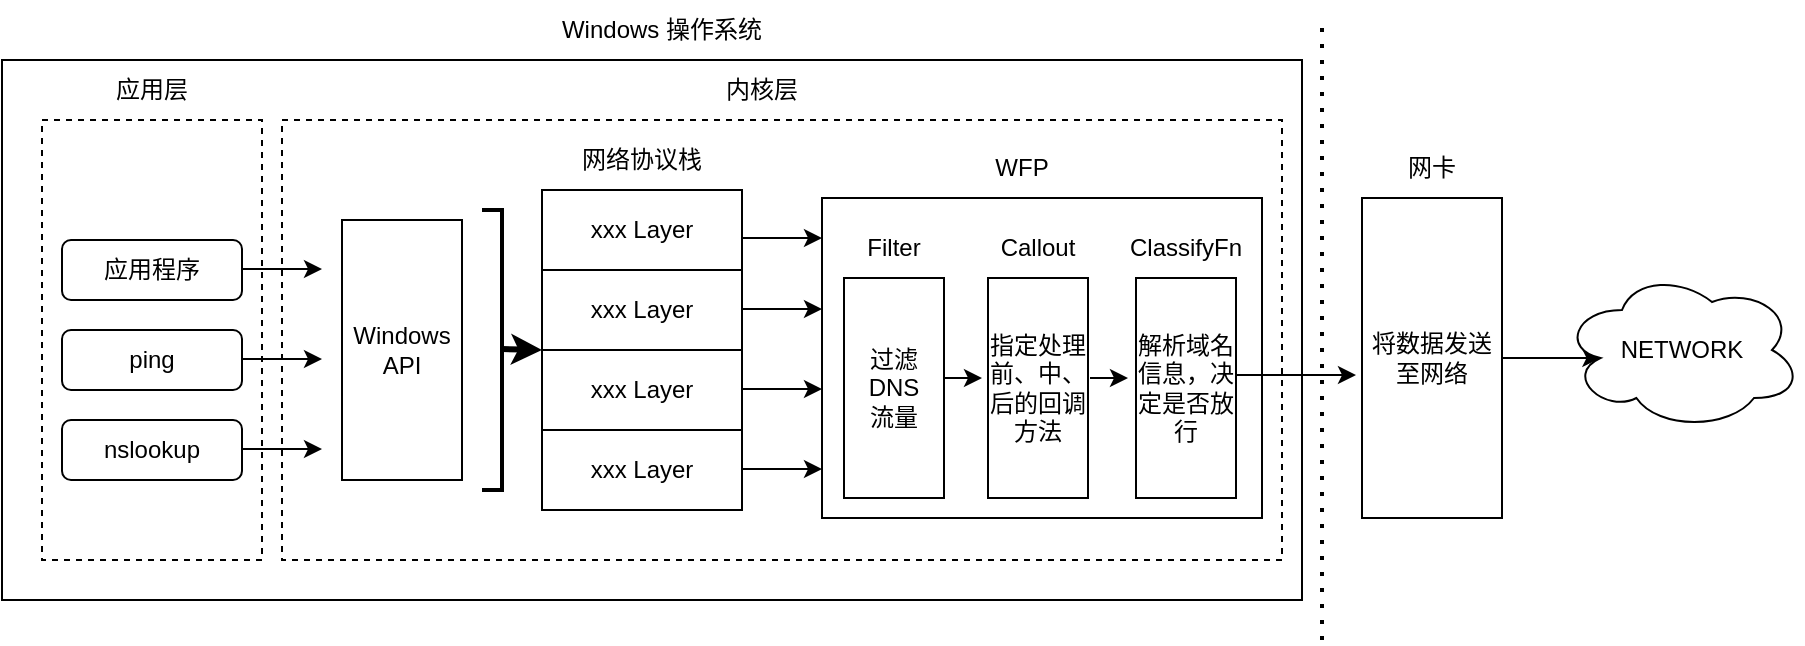 <mxfile version="22.0.4" type="github" pages="7">
  <diagram name="第 1 页" id="Q9tEdCGek8aqWpYcxflV">
    <mxGraphModel dx="780" dy="496" grid="0" gridSize="10" guides="1" tooltips="1" connect="1" arrows="1" fold="1" page="1" pageScale="1" pageWidth="1200" pageHeight="1920" math="0" shadow="0">
      <root>
        <mxCell id="0" />
        <mxCell id="1" parent="0" />
        <mxCell id="GPUp4i8ASlrH4IsffR4a-51" value="" style="rounded=0;whiteSpace=wrap;html=1;" parent="1" vertex="1">
          <mxGeometry x="50" y="510" width="650" height="270" as="geometry" />
        </mxCell>
        <mxCell id="GPUp4i8ASlrH4IsffR4a-48" value="" style="rounded=0;whiteSpace=wrap;html=1;dashed=1;" parent="1" vertex="1">
          <mxGeometry x="70" y="540" width="110" height="220" as="geometry" />
        </mxCell>
        <mxCell id="GPUp4i8ASlrH4IsffR4a-46" value="" style="rounded=0;whiteSpace=wrap;html=1;dashed=1;" parent="1" vertex="1">
          <mxGeometry x="190" y="540" width="500" height="220" as="geometry" />
        </mxCell>
        <mxCell id="GPUp4i8ASlrH4IsffR4a-2" value="xxx Layer" style="rounded=0;whiteSpace=wrap;html=1;" parent="1" vertex="1">
          <mxGeometry x="320" y="575" width="100" height="40" as="geometry" />
        </mxCell>
        <mxCell id="GPUp4i8ASlrH4IsffR4a-45" style="edgeStyle=orthogonalEdgeStyle;rounded=0;orthogonalLoop=1;jettySize=auto;html=1;exitX=1;exitY=0.5;exitDx=0;exitDy=0;entryX=0.16;entryY=0.55;entryDx=0;entryDy=0;entryPerimeter=0;" parent="1" source="GPUp4i8ASlrH4IsffR4a-3" target="GPUp4i8ASlrH4IsffR4a-27" edge="1">
          <mxGeometry relative="1" as="geometry" />
        </mxCell>
        <mxCell id="GPUp4i8ASlrH4IsffR4a-3" value="将数据发送至网络" style="rounded=0;whiteSpace=wrap;html=1;" parent="1" vertex="1">
          <mxGeometry x="730" y="579" width="70" height="160" as="geometry" />
        </mxCell>
        <mxCell id="GPUp4i8ASlrH4IsffR4a-4" value="网卡" style="text;html=1;strokeColor=none;fillColor=none;align=center;verticalAlign=middle;whiteSpace=wrap;rounded=0;" parent="1" vertex="1">
          <mxGeometry x="735" y="549" width="60" height="30" as="geometry" />
        </mxCell>
        <mxCell id="GPUp4i8ASlrH4IsffR4a-5" value="网络协议栈" style="text;html=1;strokeColor=none;fillColor=none;align=center;verticalAlign=middle;whiteSpace=wrap;rounded=0;" parent="1" vertex="1">
          <mxGeometry x="335" y="545" width="70" height="30" as="geometry" />
        </mxCell>
        <mxCell id="GPUp4i8ASlrH4IsffR4a-6" value="应用程序" style="rounded=1;whiteSpace=wrap;html=1;" parent="1" vertex="1">
          <mxGeometry x="80" y="600" width="90" height="30" as="geometry" />
        </mxCell>
        <mxCell id="GPUp4i8ASlrH4IsffR4a-7" value="ping" style="rounded=1;whiteSpace=wrap;html=1;" parent="1" vertex="1">
          <mxGeometry x="80" y="645" width="90" height="30" as="geometry" />
        </mxCell>
        <mxCell id="GPUp4i8ASlrH4IsffR4a-8" value="nslookup" style="rounded=1;whiteSpace=wrap;html=1;" parent="1" vertex="1">
          <mxGeometry x="80" y="690" width="90" height="30" as="geometry" />
        </mxCell>
        <mxCell id="GPUp4i8ASlrH4IsffR4a-9" value="" style="rounded=0;whiteSpace=wrap;html=1;" parent="1" vertex="1">
          <mxGeometry x="460" y="579" width="220" height="160" as="geometry" />
        </mxCell>
        <mxCell id="GPUp4i8ASlrH4IsffR4a-10" value="WFP" style="text;html=1;strokeColor=none;fillColor=none;align=center;verticalAlign=middle;whiteSpace=wrap;rounded=0;" parent="1" vertex="1">
          <mxGeometry x="530" y="549" width="60" height="30" as="geometry" />
        </mxCell>
        <mxCell id="GPUp4i8ASlrH4IsffR4a-13" value="过滤DNS&lt;br&gt;流量" style="rounded=0;whiteSpace=wrap;html=1;" parent="1" vertex="1">
          <mxGeometry x="471" y="619" width="50" height="110" as="geometry" />
        </mxCell>
        <mxCell id="GPUp4i8ASlrH4IsffR4a-16" value="Filter" style="text;html=1;strokeColor=none;fillColor=none;align=center;verticalAlign=middle;whiteSpace=wrap;rounded=0;" parent="1" vertex="1">
          <mxGeometry x="466" y="589" width="60" height="30" as="geometry" />
        </mxCell>
        <mxCell id="GPUp4i8ASlrH4IsffR4a-17" value="指定处理前、中、后的回调方法" style="rounded=0;whiteSpace=wrap;html=1;" parent="1" vertex="1">
          <mxGeometry x="543" y="619" width="50" height="110" as="geometry" />
        </mxCell>
        <mxCell id="GPUp4i8ASlrH4IsffR4a-18" value="Callout" style="text;html=1;strokeColor=none;fillColor=none;align=center;verticalAlign=middle;whiteSpace=wrap;rounded=0;" parent="1" vertex="1">
          <mxGeometry x="538" y="589" width="60" height="30" as="geometry" />
        </mxCell>
        <mxCell id="GPUp4i8ASlrH4IsffR4a-19" value="" style="endArrow=none;dashed=1;html=1;dashPattern=1 3;strokeWidth=2;rounded=0;" parent="1" edge="1">
          <mxGeometry width="50" height="50" relative="1" as="geometry">
            <mxPoint x="710" y="800" as="sourcePoint" />
            <mxPoint x="710" y="490" as="targetPoint" />
          </mxGeometry>
        </mxCell>
        <mxCell id="GPUp4i8ASlrH4IsffR4a-20" value="解析域名信息，决定是否放行" style="rounded=0;whiteSpace=wrap;html=1;" parent="1" vertex="1">
          <mxGeometry x="617" y="619" width="50" height="110" as="geometry" />
        </mxCell>
        <mxCell id="GPUp4i8ASlrH4IsffR4a-21" value="ClassifyFn" style="text;html=1;strokeColor=none;fillColor=none;align=center;verticalAlign=middle;whiteSpace=wrap;rounded=0;" parent="1" vertex="1">
          <mxGeometry x="612" y="589" width="60" height="30" as="geometry" />
        </mxCell>
        <mxCell id="GPUp4i8ASlrH4IsffR4a-23" value="xxx Layer" style="rounded=0;whiteSpace=wrap;html=1;" parent="1" vertex="1">
          <mxGeometry x="320" y="615" width="100" height="40" as="geometry" />
        </mxCell>
        <mxCell id="GPUp4i8ASlrH4IsffR4a-24" value="xxx Layer" style="rounded=0;whiteSpace=wrap;html=1;" parent="1" vertex="1">
          <mxGeometry x="320" y="655" width="100" height="40" as="geometry" />
        </mxCell>
        <mxCell id="GPUp4i8ASlrH4IsffR4a-25" value="xxx Layer" style="rounded=0;whiteSpace=wrap;html=1;" parent="1" vertex="1">
          <mxGeometry x="320" y="695" width="100" height="40" as="geometry" />
        </mxCell>
        <mxCell id="GPUp4i8ASlrH4IsffR4a-26" value="Windows API" style="rounded=0;whiteSpace=wrap;html=1;" parent="1" vertex="1">
          <mxGeometry x="220" y="590" width="60" height="130" as="geometry" />
        </mxCell>
        <mxCell id="GPUp4i8ASlrH4IsffR4a-27" value="NETWORK" style="ellipse;shape=cloud;whiteSpace=wrap;html=1;" parent="1" vertex="1">
          <mxGeometry x="830" y="615" width="120" height="80" as="geometry" />
        </mxCell>
        <mxCell id="GPUp4i8ASlrH4IsffR4a-33" value="" style="endArrow=classic;html=1;rounded=0;" parent="1" edge="1">
          <mxGeometry width="50" height="50" relative="1" as="geometry">
            <mxPoint x="170" y="614.5" as="sourcePoint" />
            <mxPoint x="210" y="614.5" as="targetPoint" />
          </mxGeometry>
        </mxCell>
        <mxCell id="GPUp4i8ASlrH4IsffR4a-34" value="" style="endArrow=classic;html=1;rounded=0;" parent="1" edge="1">
          <mxGeometry width="50" height="50" relative="1" as="geometry">
            <mxPoint x="170" y="659.5" as="sourcePoint" />
            <mxPoint x="210" y="659.5" as="targetPoint" />
          </mxGeometry>
        </mxCell>
        <mxCell id="GPUp4i8ASlrH4IsffR4a-35" value="" style="endArrow=classic;html=1;rounded=0;" parent="1" edge="1">
          <mxGeometry width="50" height="50" relative="1" as="geometry">
            <mxPoint x="170" y="704.5" as="sourcePoint" />
            <mxPoint x="210" y="704.5" as="targetPoint" />
          </mxGeometry>
        </mxCell>
        <mxCell id="GPUp4i8ASlrH4IsffR4a-36" value="" style="strokeWidth=2;html=1;shape=mxgraph.flowchart.annotation_2;align=left;labelPosition=right;pointerEvents=1;flipH=1;" parent="1" vertex="1">
          <mxGeometry x="290" y="585" width="20" height="140" as="geometry" />
        </mxCell>
        <mxCell id="GPUp4i8ASlrH4IsffR4a-37" value="" style="endArrow=classic;html=1;rounded=0;strokeWidth=3;" parent="1" edge="1">
          <mxGeometry width="50" height="50" relative="1" as="geometry">
            <mxPoint x="300" y="654.5" as="sourcePoint" />
            <mxPoint x="320" y="655" as="targetPoint" />
          </mxGeometry>
        </mxCell>
        <mxCell id="GPUp4i8ASlrH4IsffR4a-38" value="" style="endArrow=classic;html=1;rounded=0;" parent="1" edge="1">
          <mxGeometry width="50" height="50" relative="1" as="geometry">
            <mxPoint x="420" y="599" as="sourcePoint" />
            <mxPoint x="460" y="599" as="targetPoint" />
          </mxGeometry>
        </mxCell>
        <mxCell id="GPUp4i8ASlrH4IsffR4a-39" value="" style="endArrow=classic;html=1;rounded=0;" parent="1" edge="1">
          <mxGeometry width="50" height="50" relative="1" as="geometry">
            <mxPoint x="420" y="634.5" as="sourcePoint" />
            <mxPoint x="460" y="634.5" as="targetPoint" />
          </mxGeometry>
        </mxCell>
        <mxCell id="GPUp4i8ASlrH4IsffR4a-40" value="" style="endArrow=classic;html=1;rounded=0;" parent="1" edge="1">
          <mxGeometry width="50" height="50" relative="1" as="geometry">
            <mxPoint x="420" y="674.5" as="sourcePoint" />
            <mxPoint x="460" y="674.5" as="targetPoint" />
          </mxGeometry>
        </mxCell>
        <mxCell id="GPUp4i8ASlrH4IsffR4a-41" value="" style="endArrow=classic;html=1;rounded=0;" parent="1" edge="1">
          <mxGeometry width="50" height="50" relative="1" as="geometry">
            <mxPoint x="420" y="714.5" as="sourcePoint" />
            <mxPoint x="460" y="714.5" as="targetPoint" />
          </mxGeometry>
        </mxCell>
        <mxCell id="GPUp4i8ASlrH4IsffR4a-42" value="" style="endArrow=classic;html=1;rounded=0;" parent="1" edge="1">
          <mxGeometry width="50" height="50" relative="1" as="geometry">
            <mxPoint x="667" y="667.5" as="sourcePoint" />
            <mxPoint x="727" y="667.5" as="targetPoint" />
          </mxGeometry>
        </mxCell>
        <mxCell id="GPUp4i8ASlrH4IsffR4a-43" value="" style="endArrow=classic;html=1;rounded=0;" parent="1" edge="1">
          <mxGeometry width="50" height="50" relative="1" as="geometry">
            <mxPoint x="594" y="669" as="sourcePoint" />
            <mxPoint x="613" y="669" as="targetPoint" />
          </mxGeometry>
        </mxCell>
        <mxCell id="GPUp4i8ASlrH4IsffR4a-44" value="" style="endArrow=classic;html=1;rounded=0;" parent="1" edge="1">
          <mxGeometry width="50" height="50" relative="1" as="geometry">
            <mxPoint x="521" y="669" as="sourcePoint" />
            <mxPoint x="540" y="669" as="targetPoint" />
          </mxGeometry>
        </mxCell>
        <mxCell id="GPUp4i8ASlrH4IsffR4a-49" value="内核层" style="text;html=1;strokeColor=none;fillColor=none;align=center;verticalAlign=middle;whiteSpace=wrap;rounded=0;" parent="1" vertex="1">
          <mxGeometry x="400" y="510" width="60" height="30" as="geometry" />
        </mxCell>
        <mxCell id="GPUp4i8ASlrH4IsffR4a-50" value="应用层" style="text;html=1;strokeColor=none;fillColor=none;align=center;verticalAlign=middle;whiteSpace=wrap;rounded=0;" parent="1" vertex="1">
          <mxGeometry x="95" y="510" width="60" height="30" as="geometry" />
        </mxCell>
        <mxCell id="GPUp4i8ASlrH4IsffR4a-52" value="Windows 操作系统" style="text;html=1;strokeColor=none;fillColor=none;align=center;verticalAlign=middle;whiteSpace=wrap;rounded=0;" parent="1" vertex="1">
          <mxGeometry x="320" y="480" width="120" height="30" as="geometry" />
        </mxCell>
      </root>
    </mxGraphModel>
  </diagram>
  <diagram id="BClMbUuCU9lt1SZ4iEn_" name="第 2 页">
    <mxGraphModel dx="780" dy="496" grid="0" gridSize="10" guides="1" tooltips="1" connect="1" arrows="1" fold="1" page="1" pageScale="1" pageWidth="1200" pageHeight="1920" math="0" shadow="0">
      <root>
        <mxCell id="0" />
        <mxCell id="1" parent="0" />
        <mxCell id="DlZZbuvY_ccrXcdxWsB4-8" style="edgeStyle=orthogonalEdgeStyle;rounded=0;orthogonalLoop=1;jettySize=auto;html=1;exitX=0.75;exitY=0;exitDx=0;exitDy=0;entryX=0.75;entryY=1;entryDx=0;entryDy=0;" parent="1" source="DlZZbuvY_ccrXcdxWsB4-1" target="DlZZbuvY_ccrXcdxWsB4-2" edge="1">
          <mxGeometry relative="1" as="geometry" />
        </mxCell>
        <mxCell id="DlZZbuvY_ccrXcdxWsB4-1" value="C++ 驱动" style="rounded=0;whiteSpace=wrap;html=1;" parent="1" vertex="1">
          <mxGeometry x="110" y="370" width="120" height="60" as="geometry" />
        </mxCell>
        <mxCell id="DlZZbuvY_ccrXcdxWsB4-7" style="edgeStyle=orthogonalEdgeStyle;rounded=0;orthogonalLoop=1;jettySize=auto;html=1;exitX=0.25;exitY=1;exitDx=0;exitDy=0;entryX=0.25;entryY=0;entryDx=0;entryDy=0;" parent="1" source="DlZZbuvY_ccrXcdxWsB4-2" target="DlZZbuvY_ccrXcdxWsB4-1" edge="1">
          <mxGeometry relative="1" as="geometry" />
        </mxCell>
        <mxCell id="DlZZbuvY_ccrXcdxWsB4-2" value="Golang 应用程序" style="rounded=0;whiteSpace=wrap;html=1;" parent="1" vertex="1">
          <mxGeometry x="110" y="210" width="120" height="60" as="geometry" />
        </mxCell>
        <mxCell id="DlZZbuvY_ccrXcdxWsB4-3" value="MQTT Server" style="image;aspect=fixed;html=1;points=[];align=center;fontSize=12;image=img/lib/azure2/mixed_reality/Remote_Rendering.svg;" parent="1" vertex="1">
          <mxGeometry x="380" y="80" width="70.83" height="50" as="geometry" />
        </mxCell>
        <mxCell id="DlZZbuvY_ccrXcdxWsB4-6" value="JAVA 后端" style="image;aspect=fixed;perimeter=ellipsePerimeter;html=1;align=center;shadow=0;dashed=0;spacingTop=3;image=img/lib/active_directory/generic_server.svg;" parent="1" vertex="1">
          <mxGeometry x="620" y="180" width="39.2" height="70" as="geometry" />
        </mxCell>
        <mxCell id="DlZZbuvY_ccrXcdxWsB4-9" value="IOCTL通信" style="text;html=1;strokeColor=none;fillColor=none;align=center;verticalAlign=middle;whiteSpace=wrap;rounded=0;" parent="1" vertex="1">
          <mxGeometry x="137.5" y="310" width="65" height="20" as="geometry" />
        </mxCell>
        <mxCell id="DlZZbuvY_ccrXcdxWsB4-11" value="" style="endArrow=classic;startArrow=classic;html=1;rounded=0;" parent="1" edge="1">
          <mxGeometry width="50" height="50" relative="1" as="geometry">
            <mxPoint x="250" y="200" as="sourcePoint" />
            <mxPoint x="360" y="120" as="targetPoint" />
          </mxGeometry>
        </mxCell>
        <mxCell id="DlZZbuvY_ccrXcdxWsB4-12" value="" style="endArrow=classic;startArrow=classic;html=1;rounded=0;" parent="1" edge="1">
          <mxGeometry width="50" height="50" relative="1" as="geometry">
            <mxPoint x="480" y="120" as="sourcePoint" />
            <mxPoint x="590" y="190" as="targetPoint" />
          </mxGeometry>
        </mxCell>
        <mxCell id="DlZZbuvY_ccrXcdxWsB4-15" value="拦截记录上报&lt;br&gt;安全策略接收" style="text;html=1;strokeColor=none;fillColor=none;align=center;verticalAlign=middle;whiteSpace=wrap;rounded=0;" parent="1" vertex="1">
          <mxGeometry x="220" y="120" width="100" height="30" as="geometry" />
        </mxCell>
        <mxCell id="DlZZbuvY_ccrXcdxWsB4-16" value="拦截记录接收&lt;br&gt;安全策略下发" style="text;html=1;strokeColor=none;fillColor=none;align=center;verticalAlign=middle;whiteSpace=wrap;rounded=0;" parent="1" vertex="1">
          <mxGeometry x="510" y="110" width="100" height="30" as="geometry" />
        </mxCell>
      </root>
    </mxGraphModel>
  </diagram>
  <diagram id="KdL-ZbaeEXxL1BwRons3" name="第 3 页">
    <mxGraphModel dx="780" dy="496" grid="0" gridSize="10" guides="1" tooltips="1" connect="1" arrows="1" fold="1" page="1" pageScale="1" pageWidth="1200" pageHeight="1920" math="0" shadow="0">
      <root>
        <mxCell id="0" />
        <mxCell id="1" parent="0" />
        <mxCell id="eJobScrM9ezWKZmiSNyH-9" style="edgeStyle=orthogonalEdgeStyle;rounded=0;orthogonalLoop=1;jettySize=auto;html=1;exitX=1;exitY=0.5;exitDx=0;exitDy=0;entryX=0;entryY=0.5;entryDx=0;entryDy=0;" parent="1" source="eJobScrM9ezWKZmiSNyH-1" target="eJobScrM9ezWKZmiSNyH-2" edge="1">
          <mxGeometry relative="1" as="geometry" />
        </mxCell>
        <mxCell id="eJobScrM9ezWKZmiSNyH-1" value="WFP对网络驱动程序" style="rounded=0;whiteSpace=wrap;html=1;" parent="1" vertex="1">
          <mxGeometry x="80" y="165" width="150" height="50" as="geometry" />
        </mxCell>
        <mxCell id="eJobScrM9ezWKZmiSNyH-10" style="edgeStyle=orthogonalEdgeStyle;rounded=0;orthogonalLoop=1;jettySize=auto;html=1;exitX=1;exitY=0.5;exitDx=0;exitDy=0;entryX=0;entryY=0.5;entryDx=0;entryDy=0;" parent="1" source="eJobScrM9ezWKZmiSNyH-2" target="eJobScrM9ezWKZmiSNyH-3" edge="1">
          <mxGeometry relative="1" as="geometry" />
        </mxCell>
        <mxCell id="eJobScrM9ezWKZmiSNyH-13" style="edgeStyle=orthogonalEdgeStyle;rounded=0;orthogonalLoop=1;jettySize=auto;html=1;exitX=0.5;exitY=1;exitDx=0;exitDy=0;entryX=0.5;entryY=0;entryDx=0;entryDy=0;" parent="1" source="eJobScrM9ezWKZmiSNyH-2" target="eJobScrM9ezWKZmiSNyH-6" edge="1">
          <mxGeometry relative="1" as="geometry" />
        </mxCell>
        <mxCell id="eJobScrM9ezWKZmiSNyH-2" value="是否是UDP数据包" style="rhombus;whiteSpace=wrap;html=1;" parent="1" vertex="1">
          <mxGeometry x="290" y="165" width="180" height="50" as="geometry" />
        </mxCell>
        <mxCell id="eJobScrM9ezWKZmiSNyH-11" style="edgeStyle=orthogonalEdgeStyle;rounded=0;orthogonalLoop=1;jettySize=auto;html=1;exitX=1;exitY=0.5;exitDx=0;exitDy=0;entryX=0.5;entryY=0;entryDx=0;entryDy=0;" parent="1" source="eJobScrM9ezWKZmiSNyH-3" target="eJobScrM9ezWKZmiSNyH-4" edge="1">
          <mxGeometry relative="1" as="geometry" />
        </mxCell>
        <mxCell id="eJobScrM9ezWKZmiSNyH-16" style="edgeStyle=orthogonalEdgeStyle;rounded=0;orthogonalLoop=1;jettySize=auto;html=1;exitX=0.5;exitY=1;exitDx=0;exitDy=0;entryX=0.5;entryY=0;entryDx=0;entryDy=0;" parent="1" source="eJobScrM9ezWKZmiSNyH-3" target="eJobScrM9ezWKZmiSNyH-6" edge="1">
          <mxGeometry relative="1" as="geometry" />
        </mxCell>
        <mxCell id="eJobScrM9ezWKZmiSNyH-3" value="目标端口是否是53" style="rhombus;whiteSpace=wrap;html=1;" parent="1" vertex="1">
          <mxGeometry x="510" y="165" width="180" height="50" as="geometry" />
        </mxCell>
        <mxCell id="eJobScrM9ezWKZmiSNyH-12" style="edgeStyle=orthogonalEdgeStyle;rounded=0;orthogonalLoop=1;jettySize=auto;html=1;exitX=0.5;exitY=1;exitDx=0;exitDy=0;entryX=0.5;entryY=0;entryDx=0;entryDy=0;" parent="1" source="eJobScrM9ezWKZmiSNyH-4" target="eJobScrM9ezWKZmiSNyH-5" edge="1">
          <mxGeometry relative="1" as="geometry" />
        </mxCell>
        <mxCell id="eJobScrM9ezWKZmiSNyH-4" value="根据DNS报文格式进行解析，取出域名字符串" style="rounded=0;whiteSpace=wrap;html=1;" parent="1" vertex="1">
          <mxGeometry x="630" y="240" width="160" height="50" as="geometry" />
        </mxCell>
        <mxCell id="eJobScrM9ezWKZmiSNyH-17" style="edgeStyle=orthogonalEdgeStyle;rounded=0;orthogonalLoop=1;jettySize=auto;html=1;exitX=0;exitY=0.5;exitDx=0;exitDy=0;" parent="1" source="eJobScrM9ezWKZmiSNyH-5" target="eJobScrM9ezWKZmiSNyH-6" edge="1">
          <mxGeometry relative="1" as="geometry" />
        </mxCell>
        <mxCell id="eJobScrM9ezWKZmiSNyH-18" style="edgeStyle=orthogonalEdgeStyle;rounded=0;orthogonalLoop=1;jettySize=auto;html=1;exitX=0.5;exitY=1;exitDx=0;exitDy=0;entryX=0.5;entryY=0;entryDx=0;entryDy=0;" parent="1" source="eJobScrM9ezWKZmiSNyH-5" target="eJobScrM9ezWKZmiSNyH-7" edge="1">
          <mxGeometry relative="1" as="geometry" />
        </mxCell>
        <mxCell id="eJobScrM9ezWKZmiSNyH-5" value="是否是恶意域名" style="rhombus;whiteSpace=wrap;html=1;" parent="1" vertex="1">
          <mxGeometry x="620" y="355" width="180" height="50" as="geometry" />
        </mxCell>
        <mxCell id="eJobScrM9ezWKZmiSNyH-6" value="放行数据包" style="rounded=0;whiteSpace=wrap;html=1;" parent="1" vertex="1">
          <mxGeometry x="300" y="355" width="160" height="50" as="geometry" />
        </mxCell>
        <mxCell id="eJobScrM9ezWKZmiSNyH-7" value="阻断数据包" style="rounded=0;whiteSpace=wrap;html=1;" parent="1" vertex="1">
          <mxGeometry x="630" y="445" width="160" height="50" as="geometry" />
        </mxCell>
        <mxCell id="eJobScrM9ezWKZmiSNyH-20" value="网络数据流量" style="ellipse;whiteSpace=wrap;html=1;" parent="1" vertex="1">
          <mxGeometry x="90" y="280" width="140" height="50" as="geometry" />
        </mxCell>
        <mxCell id="eJobScrM9ezWKZmiSNyH-21" value="" style="shape=flexArrow;endArrow=classic;html=1;rounded=0;" parent="1" edge="1">
          <mxGeometry width="50" height="50" relative="1" as="geometry">
            <mxPoint x="160" y="280" as="sourcePoint" />
            <mxPoint x="160" y="220" as="targetPoint" />
          </mxGeometry>
        </mxCell>
        <mxCell id="eJobScrM9ezWKZmiSNyH-22" value="是" style="text;html=1;strokeColor=none;fillColor=none;align=center;verticalAlign=middle;whiteSpace=wrap;rounded=0;" parent="1" vertex="1">
          <mxGeometry x="456" y="161" width="60" height="30" as="geometry" />
        </mxCell>
        <mxCell id="eJobScrM9ezWKZmiSNyH-23" value="是" style="text;html=1;strokeColor=none;fillColor=none;align=center;verticalAlign=middle;whiteSpace=wrap;rounded=0;" parent="1" vertex="1">
          <mxGeometry x="695" y="183" width="60" height="30" as="geometry" />
        </mxCell>
        <mxCell id="eJobScrM9ezWKZmiSNyH-24" value="是" style="text;html=1;strokeColor=none;fillColor=none;align=center;verticalAlign=middle;whiteSpace=wrap;rounded=0;" parent="1" vertex="1">
          <mxGeometry x="699" y="405" width="60" height="30" as="geometry" />
        </mxCell>
        <mxCell id="eJobScrM9ezWKZmiSNyH-25" value="否" style="text;html=1;strokeColor=none;fillColor=none;align=center;verticalAlign=middle;whiteSpace=wrap;rounded=0;" parent="1" vertex="1">
          <mxGeometry x="327" y="232" width="60" height="30" as="geometry" />
        </mxCell>
        <mxCell id="eJobScrM9ezWKZmiSNyH-26" value="否" style="text;html=1;strokeColor=none;fillColor=none;align=center;verticalAlign=middle;whiteSpace=wrap;rounded=0;" parent="1" vertex="1">
          <mxGeometry x="530" y="250" width="60" height="30" as="geometry" />
        </mxCell>
        <mxCell id="eJobScrM9ezWKZmiSNyH-27" value="否" style="text;html=1;strokeColor=none;fillColor=none;align=center;verticalAlign=middle;whiteSpace=wrap;rounded=0;" parent="1" vertex="1">
          <mxGeometry x="530" y="352" width="60" height="30" as="geometry" />
        </mxCell>
      </root>
    </mxGraphModel>
  </diagram>
  <diagram id="iVNZ-HKj61Qw2GiMlr4K" name="第 4 页">
    <mxGraphModel dx="780" dy="496" grid="0" gridSize="10" guides="1" tooltips="1" connect="1" arrows="1" fold="1" page="1" pageScale="1" pageWidth="1200" pageHeight="1920" math="0" shadow="0">
      <root>
        <mxCell id="0" />
        <mxCell id="1" parent="0" />
        <mxCell id="r2m1CTVJ8SFBxylLXEW_-25" style="edgeStyle=orthogonalEdgeStyle;rounded=0;orthogonalLoop=1;jettySize=auto;html=1;exitX=1;exitY=0.5;exitDx=0;exitDy=0;entryX=1;entryY=0.5;entryDx=0;entryDy=0;" parent="1" source="jloDZLabORz5SU_WB6Qx-1" target="jloDZLabORz5SU_WB6Qx-12" edge="1">
          <mxGeometry relative="1" as="geometry" />
        </mxCell>
        <mxCell id="jloDZLabORz5SU_WB6Qx-1" value="" style="rounded=0;whiteSpace=wrap;html=1;" parent="1" vertex="1">
          <mxGeometry x="130" y="180" width="425" height="140" as="geometry" />
        </mxCell>
        <mxCell id="r2m1CTVJ8SFBxylLXEW_-3" style="edgeStyle=orthogonalEdgeStyle;rounded=0;orthogonalLoop=1;jettySize=auto;html=1;exitX=1;exitY=0.5;exitDx=0;exitDy=0;entryX=0;entryY=0.5;entryDx=0;entryDy=0;" parent="1" source="jloDZLabORz5SU_WB6Qx-3" target="jloDZLabORz5SU_WB6Qx-4" edge="1">
          <mxGeometry relative="1" as="geometry" />
        </mxCell>
        <mxCell id="jloDZLabORz5SU_WB6Qx-3" value="DNS请求拦截" style="rounded=0;whiteSpace=wrap;html=1;" parent="1" vertex="1">
          <mxGeometry x="160" y="190" width="50" height="120" as="geometry" />
        </mxCell>
        <mxCell id="r2m1CTVJ8SFBxylLXEW_-4" style="edgeStyle=orthogonalEdgeStyle;rounded=0;orthogonalLoop=1;jettySize=auto;html=1;exitX=1;exitY=0.5;exitDx=0;exitDy=0;entryX=0;entryY=0.5;entryDx=0;entryDy=0;" parent="1" source="jloDZLabORz5SU_WB6Qx-4" target="jloDZLabORz5SU_WB6Qx-6" edge="1">
          <mxGeometry relative="1" as="geometry" />
        </mxCell>
        <mxCell id="jloDZLabORz5SU_WB6Qx-4" value="域名信息提取" style="rounded=0;whiteSpace=wrap;html=1;" parent="1" vertex="1">
          <mxGeometry x="230" y="190" width="50" height="120" as="geometry" />
        </mxCell>
        <mxCell id="r2m1CTVJ8SFBxylLXEW_-2" style="edgeStyle=orthogonalEdgeStyle;rounded=0;orthogonalLoop=1;jettySize=auto;html=1;exitX=1;exitY=0.5;exitDx=0;exitDy=0;" parent="1" source="jloDZLabORz5SU_WB6Qx-6" target="jloDZLabORz5SU_WB6Qx-7" edge="1">
          <mxGeometry relative="1" as="geometry" />
        </mxCell>
        <mxCell id="r2m1CTVJ8SFBxylLXEW_-9" value="" style="edgeStyle=orthogonalEdgeStyle;rounded=0;orthogonalLoop=1;jettySize=auto;html=1;" parent="1" source="jloDZLabORz5SU_WB6Qx-6" target="jloDZLabORz5SU_WB6Qx-7" edge="1">
          <mxGeometry relative="1" as="geometry" />
        </mxCell>
        <mxCell id="jloDZLabORz5SU_WB6Qx-6" value="恶意域名判别" style="rounded=0;whiteSpace=wrap;html=1;" parent="1" vertex="1">
          <mxGeometry x="300" y="190" width="50" height="120" as="geometry" />
        </mxCell>
        <mxCell id="r2m1CTVJ8SFBxylLXEW_-12" style="edgeStyle=orthogonalEdgeStyle;rounded=0;orthogonalLoop=1;jettySize=auto;html=1;exitX=1;exitY=0.5;exitDx=0;exitDy=0;entryX=0;entryY=0.5;entryDx=0;entryDy=0;" parent="1" source="jloDZLabORz5SU_WB6Qx-7" target="r2m1CTVJ8SFBxylLXEW_-10" edge="1">
          <mxGeometry relative="1" as="geometry" />
        </mxCell>
        <mxCell id="jloDZLabORz5SU_WB6Qx-7" value="伪造域名解析响应" style="rounded=0;whiteSpace=wrap;html=1;" parent="1" vertex="1">
          <mxGeometry x="410" y="190" width="50" height="120" as="geometry" />
        </mxCell>
        <mxCell id="jloDZLabORz5SU_WB6Qx-9" value="Windows 驱动程序" style="text;html=1;strokeColor=none;fillColor=none;align=center;verticalAlign=middle;whiteSpace=wrap;rounded=0;" parent="1" vertex="1">
          <mxGeometry x="275" y="150" width="150" height="40" as="geometry" />
        </mxCell>
        <mxCell id="r2m1CTVJ8SFBxylLXEW_-26" style="edgeStyle=orthogonalEdgeStyle;rounded=0;orthogonalLoop=1;jettySize=auto;html=1;exitX=0;exitY=0.5;exitDx=0;exitDy=0;entryX=0;entryY=0.5;entryDx=0;entryDy=0;" parent="1" source="jloDZLabORz5SU_WB6Qx-12" target="jloDZLabORz5SU_WB6Qx-1" edge="1">
          <mxGeometry relative="1" as="geometry">
            <Array as="points">
              <mxPoint x="110" y="90" />
              <mxPoint x="110" y="250" />
            </Array>
          </mxGeometry>
        </mxCell>
        <mxCell id="jloDZLabORz5SU_WB6Qx-12" value="应用程序" style="rounded=0;whiteSpace=wrap;html=1;" parent="1" vertex="1">
          <mxGeometry x="210" y="60" width="250" height="60" as="geometry" />
        </mxCell>
        <mxCell id="jloDZLabORz5SU_WB6Qx-15" value="域名解析请求" style="text;html=1;strokeColor=none;fillColor=none;align=center;verticalAlign=middle;whiteSpace=wrap;rounded=0;" parent="1" vertex="1">
          <mxGeometry x="110" y="130" width="60" height="30" as="geometry" />
        </mxCell>
        <mxCell id="jloDZLabORz5SU_WB6Qx-16" value="域名解析响应" style="text;html=1;strokeColor=none;fillColor=none;align=center;verticalAlign=middle;whiteSpace=wrap;rounded=0;" parent="1" vertex="1">
          <mxGeometry x="510" y="130" width="60" height="30" as="geometry" />
        </mxCell>
        <mxCell id="r2m1CTVJ8SFBxylLXEW_-11" style="edgeStyle=orthogonalEdgeStyle;rounded=0;orthogonalLoop=1;jettySize=auto;html=1;exitX=1;exitY=0.5;exitDx=0;exitDy=0;entryX=1;entryY=0.5;entryDx=0;entryDy=0;" parent="1" source="r2m1CTVJ8SFBxylLXEW_-10" target="jloDZLabORz5SU_WB6Qx-1" edge="1">
          <mxGeometry relative="1" as="geometry" />
        </mxCell>
        <mxCell id="r2m1CTVJ8SFBxylLXEW_-10" value="DNS&lt;br&gt;响应" style="rounded=0;whiteSpace=wrap;html=1;" parent="1" vertex="1">
          <mxGeometry x="480" y="190" width="50" height="120" as="geometry" />
        </mxCell>
        <mxCell id="r2m1CTVJ8SFBxylLXEW_-18" style="edgeStyle=orthogonalEdgeStyle;rounded=0;orthogonalLoop=1;jettySize=auto;html=1;exitX=0.875;exitY=0.5;exitDx=0;exitDy=0;exitPerimeter=0;entryX=0.5;entryY=1;entryDx=0;entryDy=0;" parent="1" source="r2m1CTVJ8SFBxylLXEW_-16" target="r2m1CTVJ8SFBxylLXEW_-10" edge="1">
          <mxGeometry relative="1" as="geometry" />
        </mxCell>
        <mxCell id="r2m1CTVJ8SFBxylLXEW_-16" value="DNS&lt;br&gt;服务器" style="ellipse;shape=cloud;whiteSpace=wrap;html=1;" parent="1" vertex="1">
          <mxGeometry x="350" y="340" width="120" height="80" as="geometry" />
        </mxCell>
        <mxCell id="r2m1CTVJ8SFBxylLXEW_-17" style="edgeStyle=orthogonalEdgeStyle;rounded=0;orthogonalLoop=1;jettySize=auto;html=1;exitX=0.5;exitY=1;exitDx=0;exitDy=0;entryX=0.16;entryY=0.55;entryDx=0;entryDy=0;entryPerimeter=0;" parent="1" source="jloDZLabORz5SU_WB6Qx-6" target="r2m1CTVJ8SFBxylLXEW_-16" edge="1">
          <mxGeometry relative="1" as="geometry">
            <Array as="points">
              <mxPoint x="325" y="384" />
            </Array>
          </mxGeometry>
        </mxCell>
        <mxCell id="r2m1CTVJ8SFBxylLXEW_-23" value="非恶意&lt;br&gt;域名" style="text;html=1;strokeColor=none;fillColor=none;align=center;verticalAlign=middle;whiteSpace=wrap;rounded=0;" parent="1" vertex="1">
          <mxGeometry x="260" y="340" width="60" height="30" as="geometry" />
        </mxCell>
        <mxCell id="r2m1CTVJ8SFBxylLXEW_-24" value="恶意&lt;br&gt;域名" style="text;html=1;strokeColor=none;fillColor=none;align=center;verticalAlign=middle;whiteSpace=wrap;rounded=0;" parent="1" vertex="1">
          <mxGeometry x="350" y="220" width="60" height="30" as="geometry" />
        </mxCell>
      </root>
    </mxGraphModel>
  </diagram>
  <diagram id="q6sj74yG1Rc25dxcoc_T" name="第 5 页">
    <mxGraphModel dx="780" dy="496" grid="0" gridSize="10" guides="1" tooltips="1" connect="1" arrows="1" fold="1" page="1" pageScale="1" pageWidth="1200" pageHeight="1920" math="0" shadow="0">
      <root>
        <mxCell id="0" />
        <mxCell id="1" parent="0" />
        <mxCell id="B-0-uA8QGuzGm_yeWN3o-11" value="" style="rounded=0;whiteSpace=wrap;html=1;" parent="1" vertex="1">
          <mxGeometry x="250" y="170" width="410" height="190" as="geometry" />
        </mxCell>
        <mxCell id="B-0-uA8QGuzGm_yeWN3o-6" style="edgeStyle=orthogonalEdgeStyle;rounded=0;orthogonalLoop=1;jettySize=auto;html=1;exitX=1;exitY=0.5;exitDx=0;exitDy=0;entryX=0;entryY=0.5;entryDx=0;entryDy=0;" parent="1" source="B-0-uA8QGuzGm_yeWN3o-3" target="B-0-uA8QGuzGm_yeWN3o-4" edge="1">
          <mxGeometry relative="1" as="geometry">
            <Array as="points">
              <mxPoint x="410" y="270" />
              <mxPoint x="410" y="230" />
            </Array>
          </mxGeometry>
        </mxCell>
        <mxCell id="B-0-uA8QGuzGm_yeWN3o-7" style="edgeStyle=orthogonalEdgeStyle;rounded=0;orthogonalLoop=1;jettySize=auto;html=1;exitX=1;exitY=0.5;exitDx=0;exitDy=0;" parent="1" source="B-0-uA8QGuzGm_yeWN3o-3" target="B-0-uA8QGuzGm_yeWN3o-5" edge="1">
          <mxGeometry relative="1" as="geometry">
            <Array as="points">
              <mxPoint x="410" y="270" />
              <mxPoint x="410" y="310" />
            </Array>
          </mxGeometry>
        </mxCell>
        <mxCell id="B-0-uA8QGuzGm_yeWN3o-3" value="内外网环境识别" style="rounded=0;whiteSpace=wrap;html=1;" parent="1" vertex="1">
          <mxGeometry x="270" y="240" width="120" height="60" as="geometry" />
        </mxCell>
        <mxCell id="B-0-uA8QGuzGm_yeWN3o-4" value="白名单策略" style="rounded=0;whiteSpace=wrap;html=1;" parent="1" vertex="1">
          <mxGeometry x="520" y="200" width="120" height="60" as="geometry" />
        </mxCell>
        <mxCell id="B-0-uA8QGuzGm_yeWN3o-5" value="黑名单策略" style="rounded=0;whiteSpace=wrap;html=1;" parent="1" vertex="1">
          <mxGeometry x="520" y="280" width="120" height="60" as="geometry" />
        </mxCell>
        <mxCell id="B-0-uA8QGuzGm_yeWN3o-9" value="企业内部网络" style="text;html=1;strokeColor=none;fillColor=none;align=center;verticalAlign=middle;whiteSpace=wrap;rounded=0;" parent="1" vertex="1">
          <mxGeometry x="440" y="200" width="60" height="30" as="geometry" />
        </mxCell>
        <mxCell id="B-0-uA8QGuzGm_yeWN3o-10" value="外部网络" style="text;html=1;strokeColor=none;fillColor=none;align=center;verticalAlign=middle;whiteSpace=wrap;rounded=0;" parent="1" vertex="1">
          <mxGeometry x="440" y="280" width="60" height="30" as="geometry" />
        </mxCell>
        <mxCell id="B-0-uA8QGuzGm_yeWN3o-12" value="基于Windows操作系统的域名解析拦截过滤诱捕定位装置配套插件" style="text;html=1;strokeColor=none;fillColor=none;align=center;verticalAlign=middle;whiteSpace=wrap;rounded=0;" parent="1" vertex="1">
          <mxGeometry x="270" y="146" width="382.5" height="30" as="geometry" />
        </mxCell>
        <mxCell id="B-0-uA8QGuzGm_yeWN3o-14" value="网络流量" style="rounded=0;whiteSpace=wrap;html=1;" parent="1" vertex="1">
          <mxGeometry x="140" y="170" width="50" height="190" as="geometry" />
        </mxCell>
        <mxCell id="B-0-uA8QGuzGm_yeWN3o-15" value="" style="shape=flexArrow;endArrow=classic;html=1;rounded=0;" parent="1" edge="1">
          <mxGeometry width="50" height="50" relative="1" as="geometry">
            <mxPoint x="190" y="269.5" as="sourcePoint" />
            <mxPoint x="240" y="269.5" as="targetPoint" />
          </mxGeometry>
        </mxCell>
      </root>
    </mxGraphModel>
  </diagram>
  <diagram id="_vNMBF6qJOVFgvy9QeZG" name="第 6 页">
    <mxGraphModel dx="780" dy="496" grid="0" gridSize="10" guides="1" tooltips="1" connect="1" arrows="1" fold="1" page="1" pageScale="1" pageWidth="1200" pageHeight="1920" math="0" shadow="0">
      <root>
        <mxCell id="0" />
        <mxCell id="1" parent="0" />
        <mxCell id="UFx6pLzL8Fv-hPzhTAPJ-1" value="" style="rounded=1;whiteSpace=wrap;html=1;" parent="1" vertex="1">
          <mxGeometry x="298" y="140" width="542" height="170" as="geometry" />
        </mxCell>
        <mxCell id="UFx6pLzL8Fv-hPzhTAPJ-2" style="edgeStyle=orthogonalEdgeStyle;rounded=1;orthogonalLoop=1;jettySize=auto;html=1;exitX=0.75;exitY=1;exitDx=0;exitDy=0;entryX=0.5;entryY=0;entryDx=0;entryDy=0;" parent="1" source="UFx6pLzL8Fv-hPzhTAPJ-3" target="UFx6pLzL8Fv-hPzhTAPJ-9" edge="1">
          <mxGeometry relative="1" as="geometry" />
        </mxCell>
        <mxCell id="UFx6pLzL8Fv-hPzhTAPJ-3" value="" style="rounded=1;whiteSpace=wrap;html=1;" parent="1" vertex="1">
          <mxGeometry x="320" y="157" width="215" height="138" as="geometry" />
        </mxCell>
        <mxCell id="UFx6pLzL8Fv-hPzhTAPJ-4" value="" style="rounded=1;whiteSpace=wrap;html=1;" parent="1" vertex="1">
          <mxGeometry x="607" y="323" width="223" height="201" as="geometry" />
        </mxCell>
        <mxCell id="UFx6pLzL8Fv-hPzhTAPJ-5" style="edgeStyle=orthogonalEdgeStyle;rounded=1;orthogonalLoop=1;jettySize=auto;html=1;exitX=0.5;exitY=0;exitDx=0;exitDy=0;entryX=0.25;entryY=1;entryDx=0;entryDy=0;" parent="1" source="UFx6pLzL8Fv-hPzhTAPJ-7" target="UFx6pLzL8Fv-hPzhTAPJ-3" edge="1">
          <mxGeometry relative="1" as="geometry" />
        </mxCell>
        <mxCell id="UFx6pLzL8Fv-hPzhTAPJ-6" style="edgeStyle=orthogonalEdgeStyle;rounded=1;orthogonalLoop=1;jettySize=auto;html=1;exitX=0.5;exitY=1;exitDx=0;exitDy=0;" parent="1" source="UFx6pLzL8Fv-hPzhTAPJ-7" edge="1">
          <mxGeometry relative="1" as="geometry">
            <mxPoint x="375" y="529" as="targetPoint" />
          </mxGeometry>
        </mxCell>
        <mxCell id="UFx6pLzL8Fv-hPzhTAPJ-7" value="原始软件安装包" style="rounded=1;whiteSpace=wrap;html=1;" parent="1" vertex="1">
          <mxGeometry x="331" y="356" width="87" height="26" as="geometry" />
        </mxCell>
        <mxCell id="UFx6pLzL8Fv-hPzhTAPJ-8" style="edgeStyle=orthogonalEdgeStyle;rounded=1;orthogonalLoop=1;jettySize=auto;html=1;exitX=0.5;exitY=1;exitDx=0;exitDy=0;" parent="1" source="UFx6pLzL8Fv-hPzhTAPJ-9" edge="1">
          <mxGeometry relative="1" as="geometry">
            <mxPoint x="480.5" y="527" as="targetPoint" />
          </mxGeometry>
        </mxCell>
        <mxCell id="UFx6pLzL8Fv-hPzhTAPJ-9" value="合规软件安装包" style="rounded=1;whiteSpace=wrap;html=1;" parent="1" vertex="1">
          <mxGeometry x="438" y="405" width="87" height="26" as="geometry" />
        </mxCell>
        <mxCell id="UFx6pLzL8Fv-hPzhTAPJ-10" value="安装包风险检测" style="rounded=1;whiteSpace=wrap;html=1;" parent="1" vertex="1">
          <mxGeometry x="338" y="180" width="46" height="100" as="geometry" />
        </mxCell>
        <mxCell id="UFx6pLzL8Fv-hPzhTAPJ-11" value="合规水印生成" style="rounded=1;whiteSpace=wrap;html=1;" parent="1" vertex="1">
          <mxGeometry x="406" y="179" width="46" height="100" as="geometry" />
        </mxCell>
        <mxCell id="UFx6pLzL8Fv-hPzhTAPJ-12" value="安装包二次封装" style="rounded=1;whiteSpace=wrap;html=1;" parent="1" vertex="1">
          <mxGeometry x="471" y="179" width="46" height="100" as="geometry" />
        </mxCell>
        <mxCell id="UFx6pLzL8Fv-hPzhTAPJ-13" style="edgeStyle=orthogonalEdgeStyle;rounded=1;orthogonalLoop=1;jettySize=auto;html=1;exitX=0.5;exitY=0;exitDx=0;exitDy=0;entryX=0;entryY=0.25;entryDx=0;entryDy=0;" parent="1" source="UFx6pLzL8Fv-hPzhTAPJ-14" target="UFx6pLzL8Fv-hPzhTAPJ-4" edge="1">
          <mxGeometry relative="1" as="geometry" />
        </mxCell>
        <mxCell id="UFx6pLzL8Fv-hPzhTAPJ-14" value="" style="rounded=1;whiteSpace=wrap;html=1;" parent="1" vertex="1">
          <mxGeometry x="303" y="572" width="538" height="93" as="geometry" />
        </mxCell>
        <mxCell id="UFx6pLzL8Fv-hPzhTAPJ-15" value="安装包合规水印提取" style="rounded=1;whiteSpace=wrap;html=1;" parent="1" vertex="1">
          <mxGeometry x="628" y="334" width="178" height="29" as="geometry" />
        </mxCell>
        <mxCell id="UFx6pLzL8Fv-hPzhTAPJ-16" value="安装包合规水印校验" style="rounded=1;whiteSpace=wrap;html=1;" parent="1" vertex="1">
          <mxGeometry x="628" y="378" width="178" height="29" as="geometry" />
        </mxCell>
        <mxCell id="UFx6pLzL8Fv-hPzhTAPJ-17" style="rounded=1;orthogonalLoop=1;jettySize=auto;html=1;exitX=0.5;exitY=1;exitDx=0;exitDy=0;entryX=0.5;entryY=0;entryDx=0;entryDy=0;startArrow=none;startFill=0;endArrow=classic;endFill=1;" parent="1" source="UFx6pLzL8Fv-hPzhTAPJ-16" target="UFx6pLzL8Fv-hPzhTAPJ-18" edge="1">
          <mxGeometry relative="1" as="geometry" />
        </mxCell>
        <mxCell id="UFx6pLzL8Fv-hPzhTAPJ-18" value="安装过程阻断" style="rounded=1;whiteSpace=wrap;html=1;" parent="1" vertex="1">
          <mxGeometry x="622" y="482" width="79" height="29" as="geometry" />
        </mxCell>
        <mxCell id="UFx6pLzL8Fv-hPzhTAPJ-19" style="rounded=1;orthogonalLoop=1;jettySize=auto;html=1;startArrow=none;startFill=0;endArrow=classic;endFill=1;entryX=0.5;entryY=0;entryDx=0;entryDy=0;" parent="1" source="UFx6pLzL8Fv-hPzhTAPJ-16" target="UFx6pLzL8Fv-hPzhTAPJ-20" edge="1">
          <mxGeometry relative="1" as="geometry" />
        </mxCell>
        <mxCell id="UFx6pLzL8Fv-hPzhTAPJ-20" value="安装过程放行" style="rounded=1;whiteSpace=wrap;html=1;" parent="1" vertex="1">
          <mxGeometry x="733" y="482" width="81" height="29" as="geometry" />
        </mxCell>
        <mxCell id="UFx6pLzL8Fv-hPzhTAPJ-21" value="校验&lt;br&gt;不通过" style="text;html=1;align=center;verticalAlign=middle;whiteSpace=wrap;rounded=1;" parent="1" vertex="1">
          <mxGeometry x="631.5" y="430" width="60" height="30" as="geometry" />
        </mxCell>
        <mxCell id="UFx6pLzL8Fv-hPzhTAPJ-22" value="校验&lt;br&gt;通过" style="text;html=1;align=center;verticalAlign=middle;whiteSpace=wrap;rounded=1;" parent="1" vertex="1">
          <mxGeometry x="740" y="430" width="60" height="30" as="geometry" />
        </mxCell>
        <mxCell id="UFx6pLzL8Fv-hPzhTAPJ-23" value="运行软件&lt;br&gt;安全包" style="text;html=1;align=center;verticalAlign=middle;whiteSpace=wrap;rounded=1;" parent="1" vertex="1">
          <mxGeometry x="401" y="447" width="60" height="30" as="geometry" />
        </mxCell>
        <mxCell id="UFx6pLzL8Fv-hPzhTAPJ-24" value="操作系统API" style="rounded=1;whiteSpace=wrap;html=1;" parent="1" vertex="1">
          <mxGeometry x="317" y="585" width="510" height="29" as="geometry" />
        </mxCell>
        <mxCell id="UFx6pLzL8Fv-hPzhTAPJ-25" value="操作系统" style="text;html=1;align=center;verticalAlign=middle;whiteSpace=wrap;rounded=1;" parent="1" vertex="1">
          <mxGeometry x="523" y="628" width="99" height="30" as="geometry" />
        </mxCell>
        <mxCell id="UFx6pLzL8Fv-hPzhTAPJ-26" value="上传原始安装包" style="text;html=1;align=center;verticalAlign=middle;whiteSpace=wrap;rounded=1;" parent="1" vertex="1">
          <mxGeometry x="313" y="312" width="60" height="30" as="geometry" />
        </mxCell>
        <mxCell id="UFx6pLzL8Fv-hPzhTAPJ-27" value="生成合规安装包" style="text;html=1;align=center;verticalAlign=middle;whiteSpace=wrap;rounded=1;" parent="1" vertex="1">
          <mxGeometry x="483" y="316" width="60" height="30" as="geometry" />
        </mxCell>
        <mxCell id="UFx6pLzL8Fv-hPzhTAPJ-28" value="安装行为检测拦截" style="text;html=1;align=center;verticalAlign=middle;whiteSpace=wrap;rounded=1;" parent="1" vertex="1">
          <mxGeometry x="452" y="533.35" width="143" height="30" as="geometry" />
        </mxCell>
        <mxCell id="UFx6pLzL8Fv-hPzhTAPJ-29" value="" style="endArrow=classic;html=1;rounded=1;" parent="1" edge="1">
          <mxGeometry width="50" height="50" relative="1" as="geometry">
            <mxPoint x="769.44" y="524" as="sourcePoint" />
            <mxPoint x="769.44" y="564" as="targetPoint" />
          </mxGeometry>
        </mxCell>
        <mxCell id="UFx6pLzL8Fv-hPzhTAPJ-30" value="" style="endArrow=classic;html=1;rounded=1;" parent="1" edge="1">
          <mxGeometry width="50" height="50" relative="1" as="geometry">
            <mxPoint x="660.94" y="524" as="sourcePoint" />
            <mxPoint x="661" y="570" as="targetPoint" />
          </mxGeometry>
        </mxCell>
        <mxCell id="UFx6pLzL8Fv-hPzhTAPJ-31" value="" style="ellipse;whiteSpace=wrap;html=1;aspect=fixed;rounded=1;" parent="1" vertex="1">
          <mxGeometry x="646" y="529" width="30" height="30" as="geometry" />
        </mxCell>
        <mxCell id="UFx6pLzL8Fv-hPzhTAPJ-32" value="" style="verticalLabelPosition=bottom;verticalAlign=top;html=1;shape=mxgraph.basic.x;rounded=1;" parent="1" vertex="1">
          <mxGeometry x="650.08" y="533.35" width="21.83" height="21.3" as="geometry" />
        </mxCell>
        <mxCell id="UFx6pLzL8Fv-hPzhTAPJ-33" value="DNS模块" style="rounded=1;whiteSpace=wrap;html=1;" parent="1" vertex="1">
          <mxGeometry x="607" y="157" width="178.5" height="37" as="geometry" />
        </mxCell>
        <mxCell id="UFx6pLzL8Fv-hPzhTAPJ-34" value="策略配置模块" style="rounded=1;whiteSpace=wrap;html=1;" parent="1" vertex="1">
          <mxGeometry x="607" y="207.5" width="178.5" height="37" as="geometry" />
        </mxCell>
        <mxCell id="UFx6pLzL8Fv-hPzhTAPJ-35" value="其它模块" style="rounded=1;whiteSpace=wrap;html=1;" parent="1" vertex="1">
          <mxGeometry x="607" y="258" width="178.5" height="37" as="geometry" />
        </mxCell>
        <mxCell id="UFx6pLzL8Fv-hPzhTAPJ-36" value="&lt;b style=&quot;font-size: 20px;&quot;&gt;基于Windows操作系统的域名解析拦截过滤诱捕定位装置配套插件&lt;/b&gt;" style="text;html=1;strokeColor=none;fillColor=none;align=center;verticalAlign=middle;whiteSpace=wrap;rounded=0;fontSize=20;" parent="1" vertex="1">
          <mxGeometry x="872" y="134.35" width="91" height="399" as="geometry" />
        </mxCell>
        <mxCell id="UFx6pLzL8Fv-hPzhTAPJ-38" value="操作系统" style="text;html=1;strokeColor=none;fillColor=none;align=center;verticalAlign=middle;whiteSpace=wrap;rounded=0;fontStyle=1;fontSize=20;" parent="1" vertex="1">
          <mxGeometry x="880" y="554.65" width="83" height="113" as="geometry" />
        </mxCell>
      </root>
    </mxGraphModel>
  </diagram>
  <diagram id="Orm88g9F6ZNqQYVbL-ck" name="第 7 页">
    <mxGraphModel dx="1114" dy="4549" grid="0" gridSize="10" guides="1" tooltips="1" connect="1" arrows="1" fold="1" page="1" pageScale="1" pageWidth="1200" pageHeight="1920" math="0" shadow="0">
      <root>
        <mxCell id="0" />
        <mxCell id="1" parent="0" />
        <mxCell id="qeYQ1H2wtJeWx1-bSODe-1" value="" style="rounded=0;whiteSpace=wrap;html=1;" vertex="1" parent="1">
          <mxGeometry x="180" y="-2607" width="970" height="577" as="geometry" />
        </mxCell>
        <mxCell id="qeYQ1H2wtJeWx1-bSODe-2" value="" style="rounded=1;whiteSpace=wrap;html=1;" vertex="1" parent="1">
          <mxGeometry x="230" y="-2366.5" width="910" height="316.5" as="geometry" />
        </mxCell>
        <mxCell id="qeYQ1H2wtJeWx1-bSODe-3" value="" style="rounded=1;whiteSpace=wrap;html=1;" vertex="1" parent="1">
          <mxGeometry x="230" y="-2588" width="910" height="208" as="geometry" />
        </mxCell>
        <mxCell id="qeYQ1H2wtJeWx1-bSODe-4" style="edgeStyle=orthogonalEdgeStyle;rounded=0;orthogonalLoop=1;jettySize=auto;html=1;exitX=0.75;exitY=1;exitDx=0;exitDy=0;entryX=0.56;entryY=-0.019;entryDx=0;entryDy=0;strokeWidth=2;entryPerimeter=0;" edge="1" parent="1" source="qeYQ1H2wtJeWx1-bSODe-5" target="qeYQ1H2wtJeWx1-bSODe-11">
          <mxGeometry relative="1" as="geometry" />
        </mxCell>
        <mxCell id="qeYQ1H2wtJeWx1-bSODe-5" value="" style="rounded=1;whiteSpace=wrap;html=1;" vertex="1" parent="1">
          <mxGeometry x="270" y="-2137" width="591" height="60" as="geometry" />
        </mxCell>
        <mxCell id="qeYQ1H2wtJeWx1-bSODe-6" value="" style="rounded=1;whiteSpace=wrap;html=1;" vertex="1" parent="1">
          <mxGeometry x="269" y="-2550" width="591" height="145" as="geometry" />
        </mxCell>
        <mxCell id="qeYQ1H2wtJeWx1-bSODe-7" style="edgeStyle=orthogonalEdgeStyle;rounded=0;orthogonalLoop=1;jettySize=auto;html=1;exitX=0.143;exitY=-0.005;exitDx=0;exitDy=0;entryX=0;entryY=0.5;entryDx=0;entryDy=0;exitPerimeter=0;strokeWidth=2;" edge="1" parent="1" source="qeYQ1H2wtJeWx1-bSODe-9" target="qeYQ1H2wtJeWx1-bSODe-16">
          <mxGeometry relative="1" as="geometry">
            <Array as="points">
              <mxPoint x="357" y="-2511" />
            </Array>
          </mxGeometry>
        </mxCell>
        <mxCell id="qeYQ1H2wtJeWx1-bSODe-8" style="edgeStyle=orthogonalEdgeStyle;rounded=0;orthogonalLoop=1;jettySize=auto;html=1;exitX=0.75;exitY=1;exitDx=0;exitDy=0;entryX=0.75;entryY=0;entryDx=0;entryDy=0;strokeWidth=2;" edge="1" parent="1" source="qeYQ1H2wtJeWx1-bSODe-9" target="qeYQ1H2wtJeWx1-bSODe-5">
          <mxGeometry relative="1" as="geometry" />
        </mxCell>
        <mxCell id="qeYQ1H2wtJeWx1-bSODe-9" value="" style="rounded=1;whiteSpace=wrap;html=1;" vertex="1" parent="1">
          <mxGeometry x="270" y="-2340" width="590" height="110" as="geometry" />
        </mxCell>
        <mxCell id="qeYQ1H2wtJeWx1-bSODe-10" style="edgeStyle=orthogonalEdgeStyle;rounded=0;orthogonalLoop=1;jettySize=auto;html=1;exitX=0.184;exitY=-0.114;exitDx=0;exitDy=0;entryX=0.134;entryY=1.059;entryDx=0;entryDy=0;exitPerimeter=0;entryPerimeter=0;strokeWidth=2;" edge="1" parent="1" source="qeYQ1H2wtJeWx1-bSODe-11" target="qeYQ1H2wtJeWx1-bSODe-5">
          <mxGeometry relative="1" as="geometry" />
        </mxCell>
        <mxCell id="qeYQ1H2wtJeWx1-bSODe-11" value="操作系统" style="rounded=0;whiteSpace=wrap;html=1;" vertex="1" parent="1">
          <mxGeometry x="170" y="-1890" width="970" height="30" as="geometry" />
        </mxCell>
        <mxCell id="qeYQ1H2wtJeWx1-bSODe-12" style="edgeStyle=orthogonalEdgeStyle;rounded=0;orthogonalLoop=1;jettySize=auto;html=1;exitX=0.5;exitY=1;exitDx=0;exitDy=0;entryX=0.697;entryY=0.001;entryDx=0;entryDy=0;entryPerimeter=0;strokeWidth=2;" edge="1" parent="1" source="qeYQ1H2wtJeWx1-bSODe-13" target="qeYQ1H2wtJeWx1-bSODe-9">
          <mxGeometry relative="1" as="geometry" />
        </mxCell>
        <mxCell id="qeYQ1H2wtJeWx1-bSODe-13" value="DNS响应" style="rounded=1;whiteSpace=wrap;html=1;" vertex="1" parent="1">
          <mxGeometry x="638" y="-2460" width="85" height="33" as="geometry" />
        </mxCell>
        <mxCell id="qeYQ1H2wtJeWx1-bSODe-14" style="edgeStyle=orthogonalEdgeStyle;rounded=0;orthogonalLoop=1;jettySize=auto;html=1;exitX=0.5;exitY=1;exitDx=0;exitDy=0;entryX=0;entryY=0.5;entryDx=0;entryDy=0;strokeWidth=2;" edge="1" parent="1" source="qeYQ1H2wtJeWx1-bSODe-16" target="qeYQ1H2wtJeWx1-bSODe-13">
          <mxGeometry relative="1" as="geometry" />
        </mxCell>
        <mxCell id="qeYQ1H2wtJeWx1-bSODe-15" style="edgeStyle=orthogonalEdgeStyle;rounded=0;orthogonalLoop=1;jettySize=auto;html=1;exitX=0.5;exitY=0;exitDx=0;exitDy=0;entryX=0.335;entryY=1.021;entryDx=0;entryDy=0;entryPerimeter=0;strokeWidth=2;" edge="1" parent="1" source="qeYQ1H2wtJeWx1-bSODe-16" target="qeYQ1H2wtJeWx1-bSODe-23">
          <mxGeometry relative="1" as="geometry">
            <mxPoint x="470" y="-2670" as="targetPoint" />
          </mxGeometry>
        </mxCell>
        <mxCell id="qeYQ1H2wtJeWx1-bSODe-16" value="恶意域名名单" style="rounded=1;whiteSpace=wrap;html=1;" vertex="1" parent="1">
          <mxGeometry x="417" y="-2528" width="106" height="35" as="geometry" />
        </mxCell>
        <mxCell id="qeYQ1H2wtJeWx1-bSODe-17" value="数据包" style="rounded=1;whiteSpace=wrap;html=1;" vertex="1" parent="1">
          <mxGeometry x="355" y="-1970" width="73" height="32" as="geometry" />
        </mxCell>
        <mxCell id="qeYQ1H2wtJeWx1-bSODe-18" value="流量分析" style="rounded=1;whiteSpace=wrap;html=1;" vertex="1" parent="1">
          <mxGeometry x="332.41" y="-2129.5" width="88" height="45" as="geometry" />
        </mxCell>
        <mxCell id="qeYQ1H2wtJeWx1-bSODe-19" value="行为识别" style="rounded=1;whiteSpace=wrap;html=1;" vertex="1" parent="1">
          <mxGeometry x="512.0" y="-2129.5" width="88" height="45" as="geometry" />
        </mxCell>
        <mxCell id="qeYQ1H2wtJeWx1-bSODe-20" value="深度学习" style="rounded=1;whiteSpace=wrap;html=1;" vertex="1" parent="1">
          <mxGeometry x="680" y="-2129.5" width="88" height="45" as="geometry" />
        </mxCell>
        <mxCell id="qeYQ1H2wtJeWx1-bSODe-21" value="内网安全策略" style="rounded=1;whiteSpace=wrap;html=1;" vertex="1" parent="1">
          <mxGeometry x="300" y="-2330" width="530" height="35" as="geometry" />
        </mxCell>
        <mxCell id="qeYQ1H2wtJeWx1-bSODe-22" style="edgeStyle=orthogonalEdgeStyle;rounded=0;orthogonalLoop=1;jettySize=auto;html=1;strokeWidth=2;" edge="1" parent="1" target="qeYQ1H2wtJeWx1-bSODe-13">
          <mxGeometry relative="1" as="geometry">
            <mxPoint x="680" y="-2670" as="sourcePoint" />
          </mxGeometry>
        </mxCell>
        <mxCell id="qeYQ1H2wtJeWx1-bSODe-23" value="DNS服务器" style="rounded=0;whiteSpace=wrap;html=1;" vertex="1" parent="1">
          <mxGeometry x="269" y="-2680" width="601" height="60" as="geometry" />
        </mxCell>
        <mxCell id="qeYQ1H2wtJeWx1-bSODe-24" style="edgeStyle=orthogonalEdgeStyle;rounded=0;orthogonalLoop=1;jettySize=auto;html=1;strokeWidth=2;" edge="1" parent="1" source="qeYQ1H2wtJeWx1-bSODe-5">
          <mxGeometry relative="1" as="geometry">
            <mxPoint x="332.41" y="-2143" as="sourcePoint" />
            <mxPoint x="350" y="-2230" as="targetPoint" />
            <Array as="points">
              <mxPoint x="350" y="-2230" />
            </Array>
          </mxGeometry>
        </mxCell>
        <mxCell id="qeYQ1H2wtJeWx1-bSODe-25" value="伪造响应" style="text;html=1;align=center;verticalAlign=middle;whiteSpace=wrap;rounded=0;" vertex="1" parent="1">
          <mxGeometry x="535" y="-2470" width="60" height="30" as="geometry" />
        </mxCell>
        <mxCell id="qeYQ1H2wtJeWx1-bSODe-26" value="正确响应" style="text;html=1;align=center;verticalAlign=middle;whiteSpace=wrap;rounded=0;" vertex="1" parent="1">
          <mxGeometry x="680" y="-2550" width="60" height="30" as="geometry" />
        </mxCell>
        <mxCell id="qeYQ1H2wtJeWx1-bSODe-27" value="判断是否是恶意域名" style="text;html=1;align=center;verticalAlign=middle;whiteSpace=wrap;rounded=0;" vertex="1" parent="1">
          <mxGeometry x="282" y="-2528" width="73" height="30" as="geometry" />
        </mxCell>
        <mxCell id="qeYQ1H2wtJeWx1-bSODe-28" value="是恶意域名" style="text;html=1;align=center;verticalAlign=middle;whiteSpace=wrap;rounded=0;" vertex="1" parent="1">
          <mxGeometry x="404.91" y="-2480" width="73" height="30" as="geometry" />
        </mxCell>
        <mxCell id="qeYQ1H2wtJeWx1-bSODe-29" value="不是恶意域名" style="text;html=1;align=center;verticalAlign=middle;whiteSpace=wrap;rounded=0;" vertex="1" parent="1">
          <mxGeometry x="470" y="-2592" width="75.09" height="30" as="geometry" />
        </mxCell>
        <mxCell id="qeYQ1H2wtJeWx1-bSODe-30" value="外网安全策略" style="rounded=1;whiteSpace=wrap;html=1;" vertex="1" parent="1">
          <mxGeometry x="300" y="-2280" width="530" height="35" as="geometry" />
        </mxCell>
        <mxCell id="qeYQ1H2wtJeWx1-bSODe-31" value="数据包" style="rounded=1;whiteSpace=wrap;html=1;" vertex="1" parent="1">
          <mxGeometry x="623.5" y="-1970" width="73" height="32" as="geometry" />
        </mxCell>
        <mxCell id="qeYQ1H2wtJeWx1-bSODe-32" style="edgeStyle=orthogonalEdgeStyle;rounded=0;orthogonalLoop=1;jettySize=auto;html=1;exitX=1;exitY=0.5;exitDx=0;exitDy=0;entryX=1;entryY=0.5;entryDx=0;entryDy=0;strokeWidth=2;" edge="1" parent="1" source="qeYQ1H2wtJeWx1-bSODe-34" target="qeYQ1H2wtJeWx1-bSODe-36">
          <mxGeometry relative="1" as="geometry">
            <Array as="points">
              <mxPoint x="1120" y="-2511" />
              <mxPoint x="1120" y="-1940" />
            </Array>
          </mxGeometry>
        </mxCell>
        <mxCell id="qeYQ1H2wtJeWx1-bSODe-33" style="edgeStyle=orthogonalEdgeStyle;rounded=0;orthogonalLoop=1;jettySize=auto;html=1;exitX=0.75;exitY=1;exitDx=0;exitDy=0;entryX=0.868;entryY=0.021;entryDx=0;entryDy=0;entryPerimeter=0;strokeWidth=2;" edge="1" parent="1" source="qeYQ1H2wtJeWx1-bSODe-34" target="qeYQ1H2wtJeWx1-bSODe-36">
          <mxGeometry relative="1" as="geometry">
            <Array as="points">
              <mxPoint x="1069" y="-2493" />
            </Array>
          </mxGeometry>
        </mxCell>
        <mxCell id="qeYQ1H2wtJeWx1-bSODe-34" value="安装包水印数据库" style="rounded=1;whiteSpace=wrap;html=1;" vertex="1" parent="1">
          <mxGeometry x="980" y="-2528" width="100" height="35" as="geometry" />
        </mxCell>
        <mxCell id="qeYQ1H2wtJeWx1-bSODe-35" style="edgeStyle=orthogonalEdgeStyle;rounded=0;orthogonalLoop=1;jettySize=auto;html=1;entryX=0.25;entryY=1;entryDx=0;entryDy=0;exitX=0.183;exitY=-0.005;exitDx=0;exitDy=0;exitPerimeter=0;strokeWidth=2;" edge="1" parent="1" source="qeYQ1H2wtJeWx1-bSODe-36" target="qeYQ1H2wtJeWx1-bSODe-39">
          <mxGeometry relative="1" as="geometry">
            <mxPoint x="960" y="-1980" as="sourcePoint" />
            <Array as="points">
              <mxPoint x="960" y="-1970" />
            </Array>
          </mxGeometry>
        </mxCell>
        <mxCell id="qeYQ1H2wtJeWx1-bSODe-36" value="执行安装程序" style="rounded=0;whiteSpace=wrap;html=1;" vertex="1" parent="1">
          <mxGeometry x="930" y="-1970" width="160" height="60" as="geometry" />
        </mxCell>
        <mxCell id="qeYQ1H2wtJeWx1-bSODe-37" style="edgeStyle=orthogonalEdgeStyle;rounded=0;orthogonalLoop=1;jettySize=auto;html=1;entryX=0;entryY=0.5;entryDx=0;entryDy=0;strokeWidth=2;" edge="1" parent="1" source="qeYQ1H2wtJeWx1-bSODe-39" target="qeYQ1H2wtJeWx1-bSODe-34">
          <mxGeometry relative="1" as="geometry">
            <Array as="points">
              <mxPoint x="950" y="-2510" />
            </Array>
          </mxGeometry>
        </mxCell>
        <mxCell id="qeYQ1H2wtJeWx1-bSODe-38" style="edgeStyle=orthogonalEdgeStyle;rounded=0;orthogonalLoop=1;jettySize=auto;html=1;exitX=1;exitY=0.5;exitDx=0;exitDy=0;entryX=1;entryY=0.5;entryDx=0;entryDy=0;strokeWidth=2;" edge="1" parent="1" source="qeYQ1H2wtJeWx1-bSODe-39" target="qeYQ1H2wtJeWx1-bSODe-36">
          <mxGeometry relative="1" as="geometry">
            <Array as="points">
              <mxPoint x="1120" y="-2190" />
              <mxPoint x="1120" y="-1940" />
            </Array>
          </mxGeometry>
        </mxCell>
        <mxCell id="qeYQ1H2wtJeWx1-bSODe-39" value="安装包水印提取" style="rounded=0;whiteSpace=wrap;html=1;" vertex="1" parent="1">
          <mxGeometry x="930" y="-2220" width="120" height="60" as="geometry" />
        </mxCell>
        <mxCell id="qeYQ1H2wtJeWx1-bSODe-40" value="拦截程序安装过程" style="text;html=1;align=center;verticalAlign=middle;whiteSpace=wrap;rounded=0;" vertex="1" parent="1">
          <mxGeometry x="900" y="-2114" width="60" height="30" as="geometry" />
        </mxCell>
        <mxCell id="qeYQ1H2wtJeWx1-bSODe-41" value="提取成功" style="text;html=1;align=center;verticalAlign=middle;whiteSpace=wrap;rounded=0;" vertex="1" parent="1">
          <mxGeometry x="880" y="-2370" width="60" height="30" as="geometry" />
        </mxCell>
        <mxCell id="qeYQ1H2wtJeWx1-bSODe-42" value="水印正确" style="text;html=1;align=center;verticalAlign=middle;whiteSpace=wrap;rounded=0;" vertex="1" parent="1">
          <mxGeometry x="1010" y="-2480" width="60" height="30" as="geometry" />
        </mxCell>
        <mxCell id="qeYQ1H2wtJeWx1-bSODe-43" value="水印错误" style="text;html=1;align=center;verticalAlign=middle;whiteSpace=wrap;rounded=0;" vertex="1" parent="1">
          <mxGeometry x="1080" y="-2540" width="60" height="30" as="geometry" />
        </mxCell>
        <mxCell id="qeYQ1H2wtJeWx1-bSODe-44" value="提取失败" style="text;html=1;align=center;verticalAlign=middle;whiteSpace=wrap;rounded=0;" vertex="1" parent="1">
          <mxGeometry x="1080" y="-2190" width="60" height="30" as="geometry" />
        </mxCell>
        <mxCell id="qeYQ1H2wtJeWx1-bSODe-45" value="放行安装" style="text;html=1;align=center;verticalAlign=middle;whiteSpace=wrap;rounded=0;" vertex="1" parent="1">
          <mxGeometry x="1010" y="-2020" width="60" height="30" as="geometry" />
        </mxCell>
        <mxCell id="qeYQ1H2wtJeWx1-bSODe-46" value="阻止安装" style="text;html=1;align=center;verticalAlign=middle;whiteSpace=wrap;rounded=0;" vertex="1" parent="1">
          <mxGeometry x="1120" y="-1978" width="60" height="30" as="geometry" />
        </mxCell>
        <mxCell id="qeYQ1H2wtJeWx1-bSODe-47" value="恶意域名诱捕" style="text;html=1;align=center;verticalAlign=middle;whiteSpace=wrap;rounded=0;fontSize=20;" vertex="1" parent="1">
          <mxGeometry x="100" y="-2607" width="30" height="180" as="geometry" />
        </mxCell>
        <mxCell id="qeYQ1H2wtJeWx1-bSODe-48" value="策略沙箱" style="text;html=1;align=center;verticalAlign=middle;whiteSpace=wrap;rounded=0;fontSize=20;" vertex="1" parent="1">
          <mxGeometry x="95" y="-2405" width="40" height="120" as="geometry" />
        </mxCell>
        <mxCell id="qeYQ1H2wtJeWx1-bSODe-49" value="智能内外网识别" style="text;html=1;align=center;verticalAlign=middle;whiteSpace=wrap;rounded=0;fontSize=20;" vertex="1" parent="1">
          <mxGeometry x="95" y="-2170" width="40" height="33" as="geometry" />
        </mxCell>
        <mxCell id="qeYQ1H2wtJeWx1-bSODe-50" value="安装包水印识别" style="text;html=1;align=center;verticalAlign=middle;whiteSpace=wrap;rounded=0;fontSize=20;" vertex="1" parent="1">
          <mxGeometry x="100" y="-1990" width="30" height="130" as="geometry" />
        </mxCell>
        <mxCell id="qeYQ1H2wtJeWx1-bSODe-51" value="内外网环境自适应终端安全防御系统" style="text;html=1;align=center;verticalAlign=middle;whiteSpace=wrap;rounded=0;fontSize=13;" vertex="1" parent="1">
          <mxGeometry x="190" y="-2574" width="30" height="180" as="geometry" />
        </mxCell>
        <mxCell id="qeYQ1H2wtJeWx1-bSODe-52" value="内外网环境自适应终端安全防御系统操作系统客户端" style="text;html=1;align=center;verticalAlign=middle;whiteSpace=wrap;rounded=0;fontSize=13;" vertex="1" parent="1">
          <mxGeometry x="190" y="-2298.25" width="30" height="180" as="geometry" />
        </mxCell>
      </root>
    </mxGraphModel>
  </diagram>
</mxfile>
